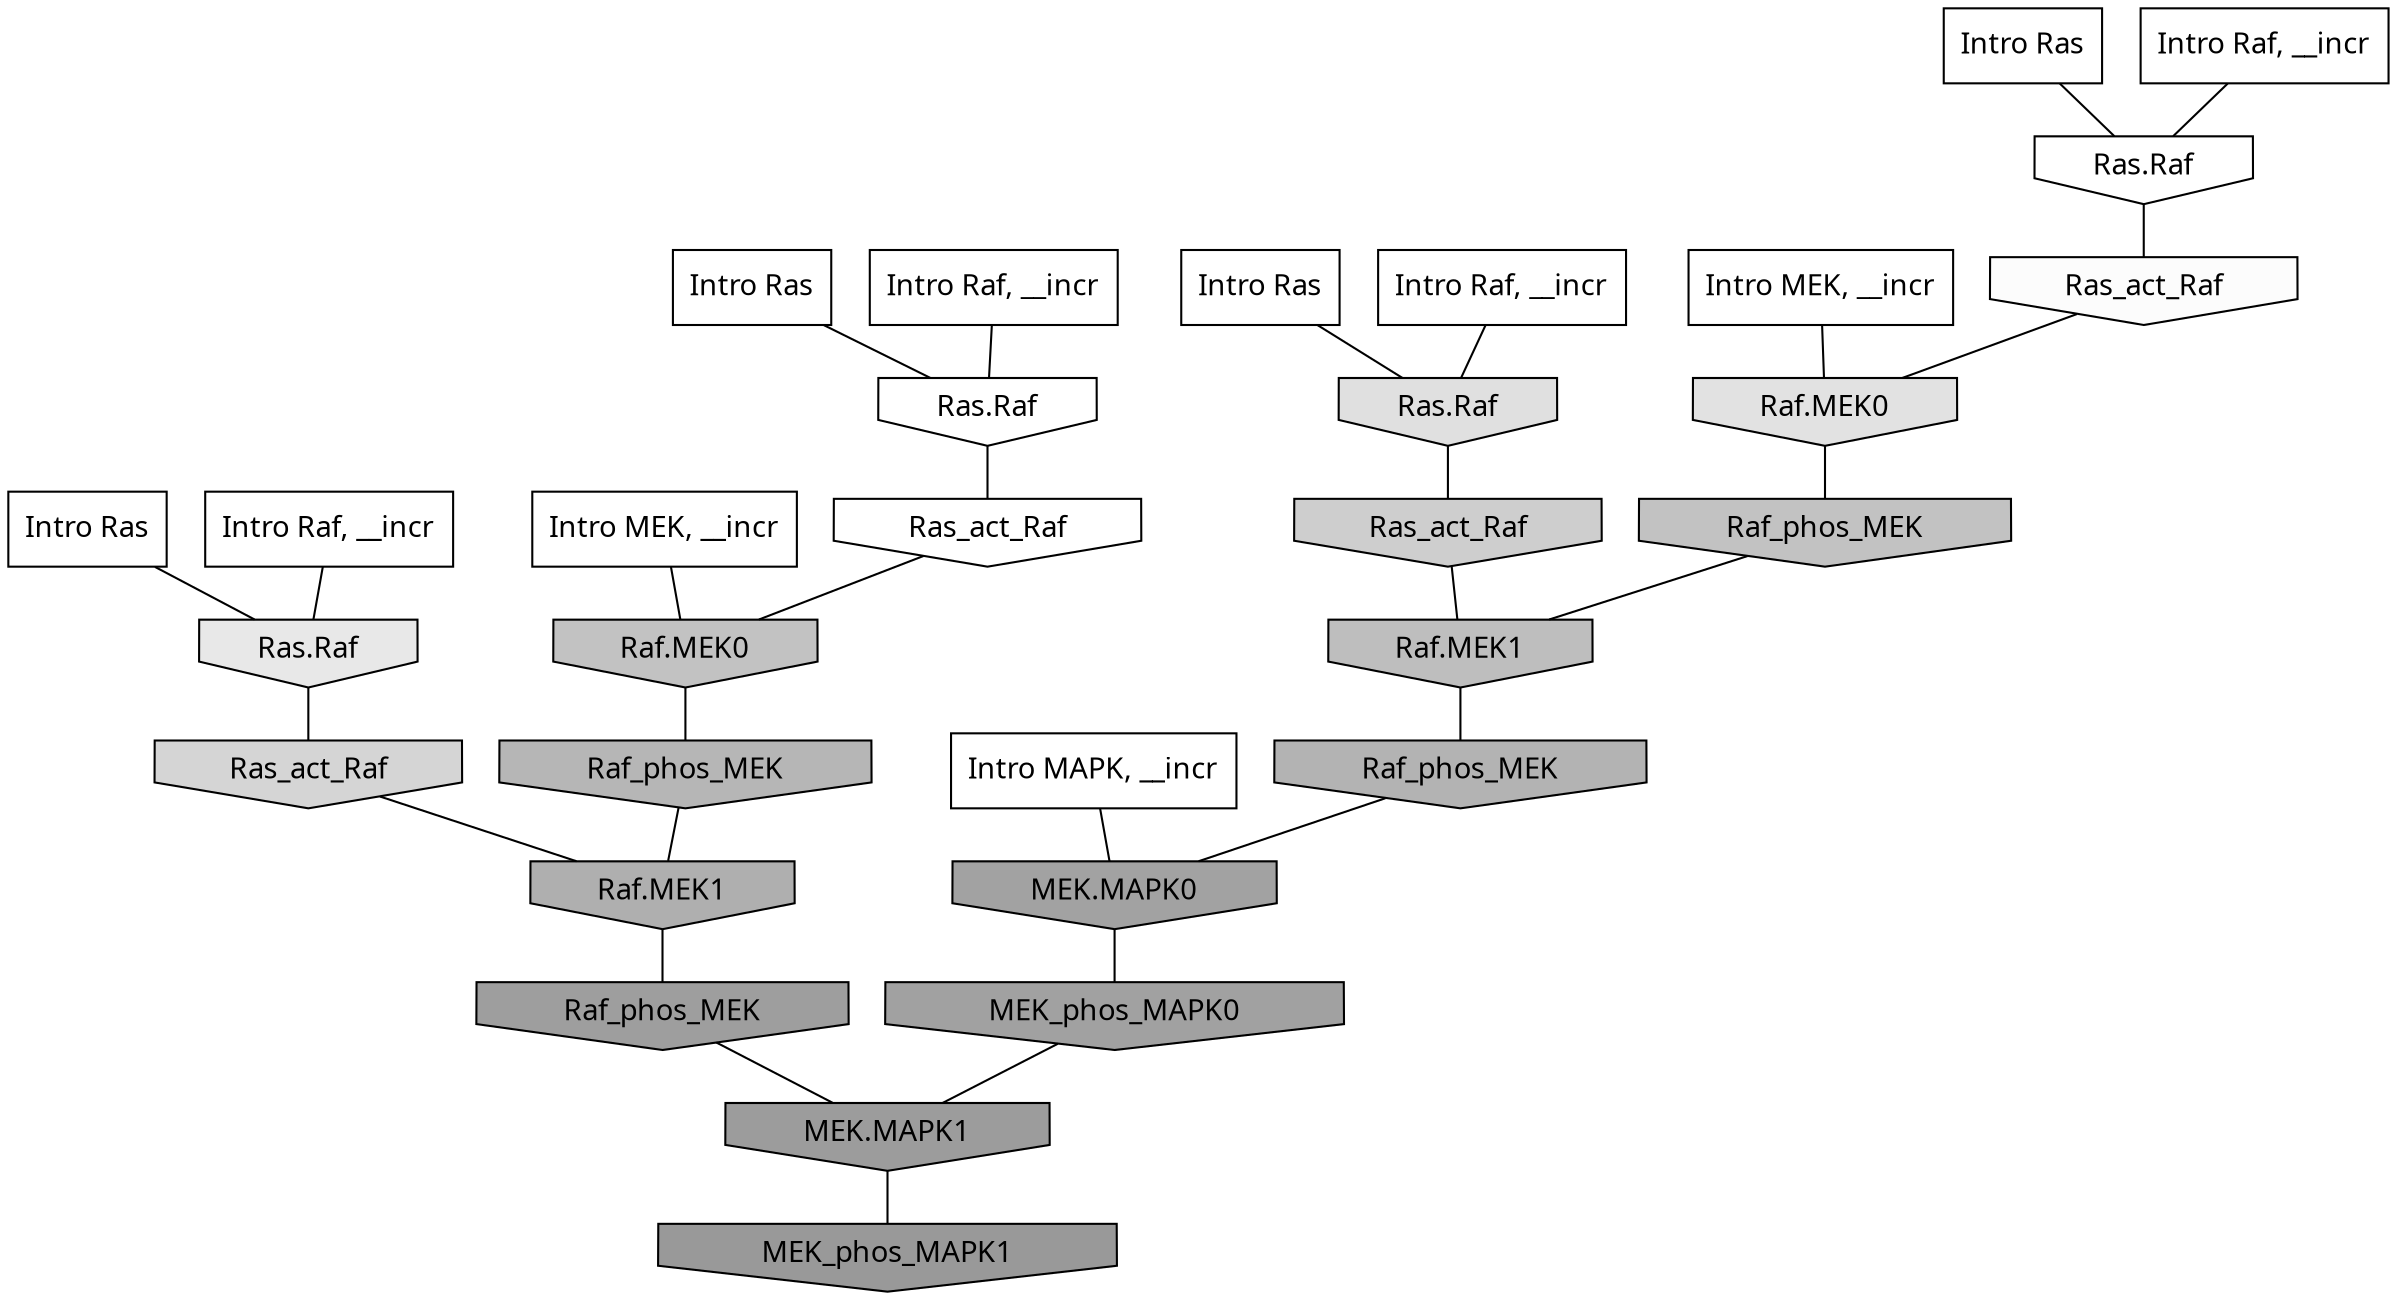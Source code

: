 digraph G{
  rankdir="TB";
  ranksep=0.30;
  node [fontname="CMU Serif"];
  edge [fontname="CMU Serif"];
  
  3 [label="Intro Ras", shape=rectangle, style=filled, fillcolor="0.000 0.000 1.000"]
  
  21 [label="Intro Ras", shape=rectangle, style=filled, fillcolor="0.000 0.000 1.000"]
  
  41 [label="Intro Ras", shape=rectangle, style=filled, fillcolor="0.000 0.000 1.000"]
  
  86 [label="Intro Ras", shape=rectangle, style=filled, fillcolor="0.000 0.000 1.000"]
  
  346 [label="Intro Raf, __incr", shape=rectangle, style=filled, fillcolor="0.000 0.000 1.000"]
  
  1018 [label="Intro Raf, __incr", shape=rectangle, style=filled, fillcolor="0.000 0.000 1.000"]
  
  1021 [label="Intro Raf, __incr", shape=rectangle, style=filled, fillcolor="0.000 0.000 1.000"]
  
  1049 [label="Intro Raf, __incr", shape=rectangle, style=filled, fillcolor="0.000 0.000 1.000"]
  
  1455 [label="Intro MEK, __incr", shape=rectangle, style=filled, fillcolor="0.000 0.000 1.000"]
  
  2095 [label="Intro MEK, __incr", shape=rectangle, style=filled, fillcolor="0.000 0.000 1.000"]
  
  2837 [label="Intro MAPK, __incr", shape=rectangle, style=filled, fillcolor="0.000 0.000 1.000"]
  
  3259 [label="Ras.Raf", shape=invhouse, style=filled, fillcolor="0.000 0.000 1.000"]
  
  3295 [label="Ras.Raf", shape=invhouse, style=filled, fillcolor="0.000 0.000 1.000"]
  
  3299 [label="Ras_act_Raf", shape=invhouse, style=filled, fillcolor="0.000 0.000 1.000"]
  
  3392 [label="Ras_act_Raf", shape=invhouse, style=filled, fillcolor="0.000 0.000 0.985"]
  
  3979 [label="Ras.Raf", shape=invhouse, style=filled, fillcolor="0.000 0.000 0.909"]
  
  4252 [label="Raf.MEK0", shape=invhouse, style=filled, fillcolor="0.000 0.000 0.886"]
  
  4316 [label="Ras.Raf", shape=invhouse, style=filled, fillcolor="0.000 0.000 0.878"]
  
  4903 [label="Ras_act_Raf", shape=invhouse, style=filled, fillcolor="0.000 0.000 0.833"]
  
  5265 [label="Ras_act_Raf", shape=invhouse, style=filled, fillcolor="0.000 0.000 0.806"]
  
  5964 [label="Raf.MEK0", shape=invhouse, style=filled, fillcolor="0.000 0.000 0.760"]
  
  5976 [label="Raf_phos_MEK", shape=invhouse, style=filled, fillcolor="0.000 0.000 0.758"]
  
  6154 [label="Raf.MEK1", shape=invhouse, style=filled, fillcolor="0.000 0.000 0.746"]
  
  6816 [label="Raf_phos_MEK", shape=invhouse, style=filled, fillcolor="0.000 0.000 0.712"]
  
  7107 [label="Raf_phos_MEK", shape=invhouse, style=filled, fillcolor="0.000 0.000 0.700"]
  
  7522 [label="Raf.MEK1", shape=invhouse, style=filled, fillcolor="0.000 0.000 0.684"]
  
  8776 [label="MEK.MAPK0", shape=invhouse, style=filled, fillcolor="0.000 0.000 0.636"]
  
  8936 [label="MEK_phos_MAPK0", shape=invhouse, style=filled, fillcolor="0.000 0.000 0.630"]
  
  9242 [label="Raf_phos_MEK", shape=invhouse, style=filled, fillcolor="0.000 0.000 0.620"]
  
  9551 [label="MEK.MAPK1", shape=invhouse, style=filled, fillcolor="0.000 0.000 0.612"]
  
  9990 [label="MEK_phos_MAPK1", shape=invhouse, style=filled, fillcolor="0.000 0.000 0.600"]
  
  
  9551 -> 9990 [dir=none, color="0.000 0.000 0.000"] 
  9242 -> 9551 [dir=none, color="0.000 0.000 0.000"] 
  8936 -> 9551 [dir=none, color="0.000 0.000 0.000"] 
  8776 -> 8936 [dir=none, color="0.000 0.000 0.000"] 
  7522 -> 9242 [dir=none, color="0.000 0.000 0.000"] 
  7107 -> 8776 [dir=none, color="0.000 0.000 0.000"] 
  6816 -> 7522 [dir=none, color="0.000 0.000 0.000"] 
  6154 -> 7107 [dir=none, color="0.000 0.000 0.000"] 
  5976 -> 6154 [dir=none, color="0.000 0.000 0.000"] 
  5964 -> 6816 [dir=none, color="0.000 0.000 0.000"] 
  5265 -> 6154 [dir=none, color="0.000 0.000 0.000"] 
  4903 -> 7522 [dir=none, color="0.000 0.000 0.000"] 
  4316 -> 5265 [dir=none, color="0.000 0.000 0.000"] 
  4252 -> 5976 [dir=none, color="0.000 0.000 0.000"] 
  3979 -> 4903 [dir=none, color="0.000 0.000 0.000"] 
  3392 -> 4252 [dir=none, color="0.000 0.000 0.000"] 
  3299 -> 5964 [dir=none, color="0.000 0.000 0.000"] 
  3295 -> 3392 [dir=none, color="0.000 0.000 0.000"] 
  3259 -> 3299 [dir=none, color="0.000 0.000 0.000"] 
  2837 -> 8776 [dir=none, color="0.000 0.000 0.000"] 
  2095 -> 5964 [dir=none, color="0.000 0.000 0.000"] 
  1455 -> 4252 [dir=none, color="0.000 0.000 0.000"] 
  1049 -> 3295 [dir=none, color="0.000 0.000 0.000"] 
  1021 -> 3979 [dir=none, color="0.000 0.000 0.000"] 
  1018 -> 3259 [dir=none, color="0.000 0.000 0.000"] 
  346 -> 4316 [dir=none, color="0.000 0.000 0.000"] 
  86 -> 4316 [dir=none, color="0.000 0.000 0.000"] 
  41 -> 3259 [dir=none, color="0.000 0.000 0.000"] 
  21 -> 3295 [dir=none, color="0.000 0.000 0.000"] 
  3 -> 3979 [dir=none, color="0.000 0.000 0.000"] 
  
  }
